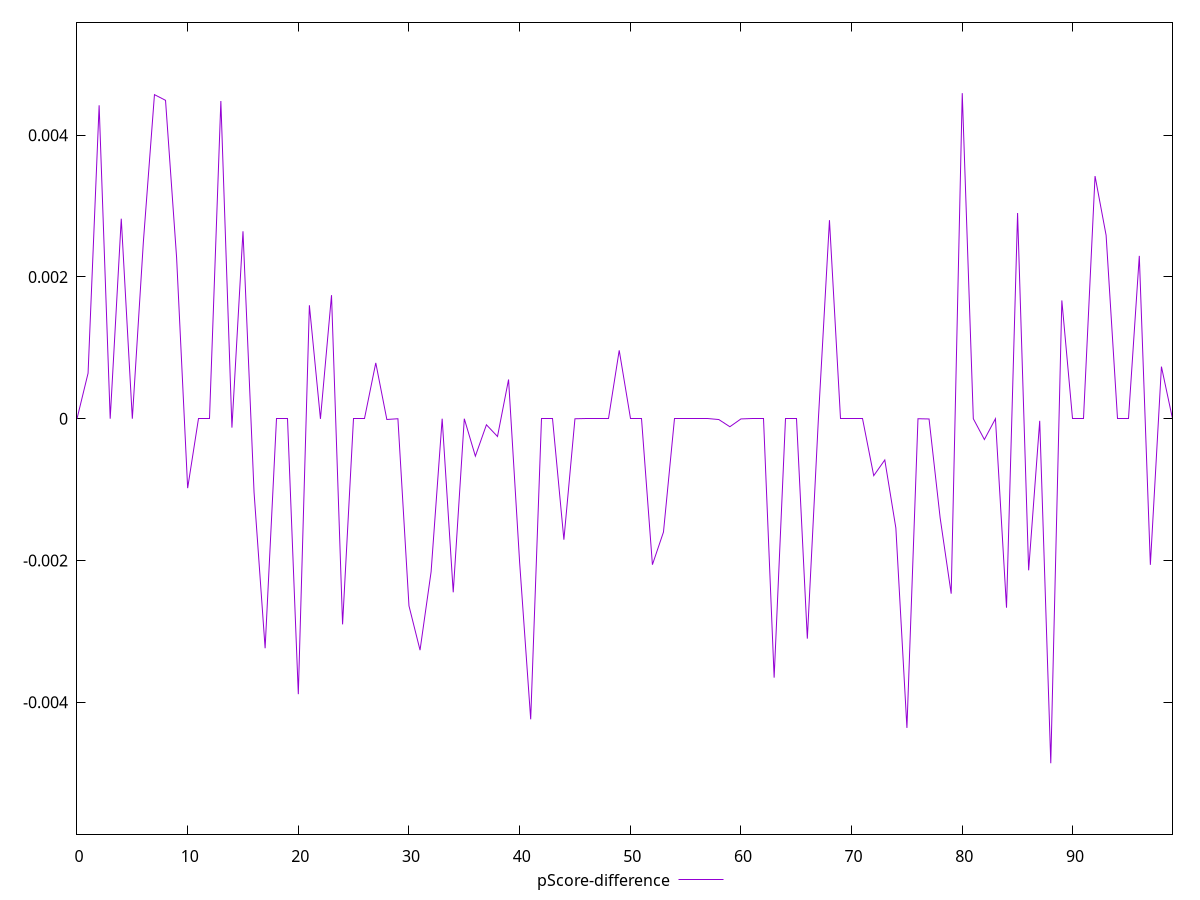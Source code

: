 reset

$pScoreDifference <<EOF
0 0
1 0.0006421950215821925
2 0.004422141851294137
3 -9.663841615825675e-8
4 0.002821962235591058
5 0
6 0.002499456084661622
7 0.0045721577178339246
8 0.004491995830657847
9 0.002275648371914407
10 -0.0009792825879805234
11 0
12 -5.320410778608675e-12
13 0.004482687641497285
14 -0.00012581228680419443
15 0.0026442363466058216
16 -0.001037809135341905
17 -0.003237923253300634
18 0
19 0
20 -0.003886402769460895
21 0.0016008093995191763
22 -0.000002322500797569127
23 0.0017431423626736442
24 -0.002901417207567203
25 0
26 -9.912781706589158e-10
27 0.0007876966570709576
28 -0.000010687854071322889
29 0
30 -0.0026398907400969063
31 -0.0032649160608521632
32 -0.00215888723016322
33 0
34 -0.002448789106783811
35 -5.624389842751043e-13
36 -0.000527829702523297
37 -0.00008546042256041275
38 -0.00025079716390230544
39 0.000553097474369102
40 -0.002026380638878611
41 -0.004240983664364845
42 0
43 -1.843192265482685e-12
44 -0.0017062582057312259
45 -5.069399992008172e-7
46 -3.2937652605369294e-11
47 0
48 0
49 0.0009646162446559359
50 -1.887379141862766e-15
51 -1.467714838554457e-13
52 -0.002059299969358719
53 -0.001598607264365004
54 0
55 -3.141931159689193e-14
56 -3.141931159689193e-14
57 0
58 -0.00001150989832310323
59 -0.0001130244267225633
60 -0.0000028091055384038555
61 0
62 0
63 -0.0036532306738877862
64 0
65 0
66 -0.0031024302438437124
67 0
68 0.00280116088488791
69 0
70 -3.141931159689193e-14
71 -1.6715476336415236e-8
72 -0.0008032637858590569
73 -0.0005818158877978485
74 -0.0015416573094776398
75 -0.0043624456773624365
76 -3.141931159689193e-14
77 -0.000003378156934630283
78 -0.0013950641607197722
79 -0.002468210362009615
80 0.00459292648990095
81 -3.2937652605369294e-11
82 -0.00029353434732171113
83 -1.3831491507687588e-11
84 -0.0026666045622600887
85 0.0029018094209544154
86 -0.0021383110649512704
87 -0.000029476643820691706
88 -0.004860635408801106
89 0.0016690955841285882
90 -5.320410778608675e-12
91 -5.320410778608675e-12
92 0.0034233209189574454
93 0.0025881786523829775
94 0
95 0
96 0.0022977626415201513
97 -0.0020612728385620005
98 0.0007349535933295626
99 0
EOF

set key outside below
set xrange [0:99]
set yrange [-0.005860635408801106:0.00559292648990095]
set trange [-0.005860635408801106:0.00559292648990095]
set terminal svg size 640, 500 enhanced background rgb 'white'
set output "reports/report_00028_2021-02-24T12-49-42.674Z/total-blocking-time/samples/card/pScore-difference/values.svg"

plot $pScoreDifference title "pScore-difference" with line

reset

